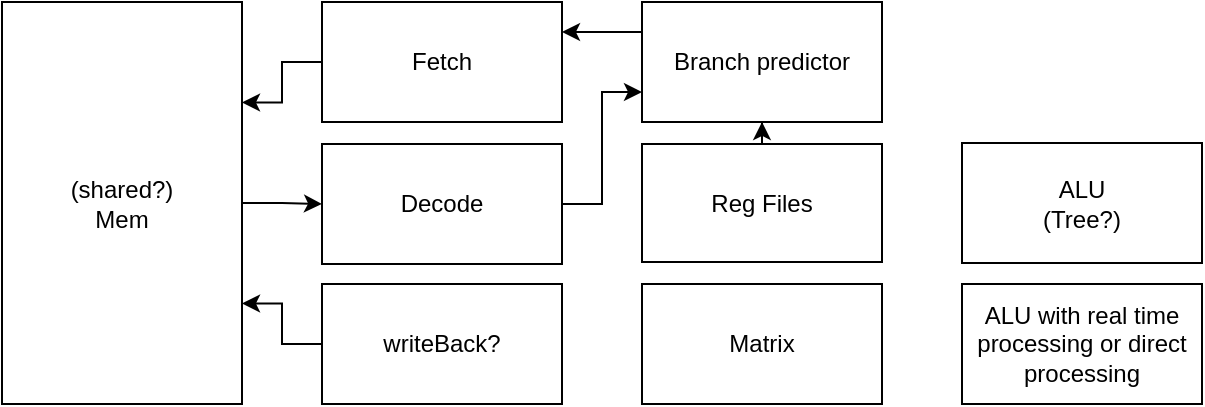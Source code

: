 <mxfile version="22.0.2" type="device">
  <diagram name="Page-1" id="sUimIksm4jiYAaoKXcIq">
    <mxGraphModel dx="1036" dy="606" grid="1" gridSize="10" guides="1" tooltips="1" connect="1" arrows="1" fold="1" page="1" pageScale="1" pageWidth="850" pageHeight="1100" math="0" shadow="0">
      <root>
        <mxCell id="0" />
        <mxCell id="1" parent="0" />
        <mxCell id="tG5Y7HTwGCrwfzks1xHE-9" style="edgeStyle=orthogonalEdgeStyle;rounded=0;orthogonalLoop=1;jettySize=auto;html=1;entryX=0;entryY=0.5;entryDx=0;entryDy=0;" edge="1" parent="1" source="tG5Y7HTwGCrwfzks1xHE-1" target="tG5Y7HTwGCrwfzks1xHE-3">
          <mxGeometry relative="1" as="geometry" />
        </mxCell>
        <mxCell id="tG5Y7HTwGCrwfzks1xHE-1" value="(shared?)&lt;br&gt;Mem" style="rounded=0;whiteSpace=wrap;html=1;" vertex="1" parent="1">
          <mxGeometry x="120" y="200" width="120" height="201" as="geometry" />
        </mxCell>
        <mxCell id="tG5Y7HTwGCrwfzks1xHE-6" style="edgeStyle=orthogonalEdgeStyle;rounded=0;orthogonalLoop=1;jettySize=auto;html=1;exitX=0;exitY=0.5;exitDx=0;exitDy=0;entryX=1;entryY=0.25;entryDx=0;entryDy=0;" edge="1" parent="1" source="tG5Y7HTwGCrwfzks1xHE-2" target="tG5Y7HTwGCrwfzks1xHE-1">
          <mxGeometry relative="1" as="geometry" />
        </mxCell>
        <mxCell id="tG5Y7HTwGCrwfzks1xHE-2" value="Fetch" style="rounded=0;whiteSpace=wrap;html=1;" vertex="1" parent="1">
          <mxGeometry x="280" y="200" width="120" height="60" as="geometry" />
        </mxCell>
        <mxCell id="tG5Y7HTwGCrwfzks1xHE-16" style="edgeStyle=orthogonalEdgeStyle;rounded=0;orthogonalLoop=1;jettySize=auto;html=1;exitX=1;exitY=0.5;exitDx=0;exitDy=0;entryX=0;entryY=0.75;entryDx=0;entryDy=0;" edge="1" parent="1" source="tG5Y7HTwGCrwfzks1xHE-3" target="tG5Y7HTwGCrwfzks1xHE-12">
          <mxGeometry relative="1" as="geometry" />
        </mxCell>
        <mxCell id="tG5Y7HTwGCrwfzks1xHE-3" value="Decode" style="rounded=0;whiteSpace=wrap;html=1;" vertex="1" parent="1">
          <mxGeometry x="280" y="271" width="120" height="60" as="geometry" />
        </mxCell>
        <mxCell id="tG5Y7HTwGCrwfzks1xHE-8" style="edgeStyle=orthogonalEdgeStyle;rounded=0;orthogonalLoop=1;jettySize=auto;html=1;entryX=1;entryY=0.75;entryDx=0;entryDy=0;" edge="1" parent="1" source="tG5Y7HTwGCrwfzks1xHE-4" target="tG5Y7HTwGCrwfzks1xHE-1">
          <mxGeometry relative="1" as="geometry" />
        </mxCell>
        <mxCell id="tG5Y7HTwGCrwfzks1xHE-4" value="writeBack?" style="rounded=0;whiteSpace=wrap;html=1;" vertex="1" parent="1">
          <mxGeometry x="280" y="341" width="120" height="60" as="geometry" />
        </mxCell>
        <mxCell id="tG5Y7HTwGCrwfzks1xHE-18" style="edgeStyle=orthogonalEdgeStyle;rounded=0;orthogonalLoop=1;jettySize=auto;html=1;exitX=0.5;exitY=0;exitDx=0;exitDy=0;" edge="1" parent="1" source="tG5Y7HTwGCrwfzks1xHE-10" target="tG5Y7HTwGCrwfzks1xHE-12">
          <mxGeometry relative="1" as="geometry" />
        </mxCell>
        <mxCell id="tG5Y7HTwGCrwfzks1xHE-10" value="Reg Files" style="rounded=0;whiteSpace=wrap;html=1;" vertex="1" parent="1">
          <mxGeometry x="440" y="271" width="120" height="59" as="geometry" />
        </mxCell>
        <mxCell id="tG5Y7HTwGCrwfzks1xHE-11" value="ALU&lt;br&gt;(Tree?)" style="rounded=0;whiteSpace=wrap;html=1;" vertex="1" parent="1">
          <mxGeometry x="600" y="270.5" width="120" height="60" as="geometry" />
        </mxCell>
        <mxCell id="tG5Y7HTwGCrwfzks1xHE-17" style="edgeStyle=orthogonalEdgeStyle;rounded=0;orthogonalLoop=1;jettySize=auto;html=1;exitX=0;exitY=0.25;exitDx=0;exitDy=0;entryX=1;entryY=0.25;entryDx=0;entryDy=0;" edge="1" parent="1" source="tG5Y7HTwGCrwfzks1xHE-12" target="tG5Y7HTwGCrwfzks1xHE-2">
          <mxGeometry relative="1" as="geometry" />
        </mxCell>
        <mxCell id="tG5Y7HTwGCrwfzks1xHE-12" value="Branch predictor" style="rounded=0;whiteSpace=wrap;html=1;" vertex="1" parent="1">
          <mxGeometry x="440" y="200" width="120" height="60" as="geometry" />
        </mxCell>
        <mxCell id="tG5Y7HTwGCrwfzks1xHE-14" value="Matrix" style="rounded=0;whiteSpace=wrap;html=1;" vertex="1" parent="1">
          <mxGeometry x="440" y="341" width="120" height="60" as="geometry" />
        </mxCell>
        <mxCell id="tG5Y7HTwGCrwfzks1xHE-15" value="ALU with real time processing or direct processing" style="rounded=0;whiteSpace=wrap;html=1;" vertex="1" parent="1">
          <mxGeometry x="600" y="341" width="120" height="60" as="geometry" />
        </mxCell>
      </root>
    </mxGraphModel>
  </diagram>
</mxfile>
